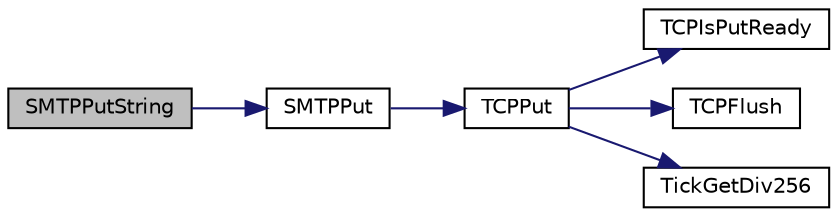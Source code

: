 digraph "SMTPPutString"
{
  edge [fontname="Helvetica",fontsize="10",labelfontname="Helvetica",labelfontsize="10"];
  node [fontname="Helvetica",fontsize="10",shape=record];
  rankdir="LR";
  Node1 [label="SMTPPutString",height=0.2,width=0.4,color="black", fillcolor="grey75", style="filled", fontcolor="black"];
  Node1 -> Node2 [color="midnightblue",fontsize="10",style="solid",fontname="Helvetica"];
  Node2 [label="SMTPPut",height=0.2,width=0.4,color="black", fillcolor="white", style="filled",URL="$_s_m_t_p_8c.html#a56344e0939ca18fd1057006fd92d1c40"];
  Node2 -> Node3 [color="midnightblue",fontsize="10",style="solid",fontname="Helvetica"];
  Node3 [label="TCPPut",height=0.2,width=0.4,color="black", fillcolor="white", style="filled",URL="$_t_c_p_8h.html#a154886bc2d25d87f4ea5446ffd54d858"];
  Node3 -> Node4 [color="midnightblue",fontsize="10",style="solid",fontname="Helvetica"];
  Node4 [label="TCPIsPutReady",height=0.2,width=0.4,color="black", fillcolor="white", style="filled",URL="$_t_c_p_8c.html#a10e1123d9bd8d1d94a6b9e10c2e8176c"];
  Node3 -> Node5 [color="midnightblue",fontsize="10",style="solid",fontname="Helvetica"];
  Node5 [label="TCPFlush",height=0.2,width=0.4,color="black", fillcolor="white", style="filled",URL="$_t_c_p_8c.html#a01c3ec541c50e1d0422f8b6e26e8a25b"];
  Node3 -> Node6 [color="midnightblue",fontsize="10",style="solid",fontname="Helvetica"];
  Node6 [label="TickGetDiv256",height=0.2,width=0.4,color="black", fillcolor="white", style="filled",URL="$_tick_8h.html#a8f71f847e48f802c831fb86c7fb8326a"];
}

